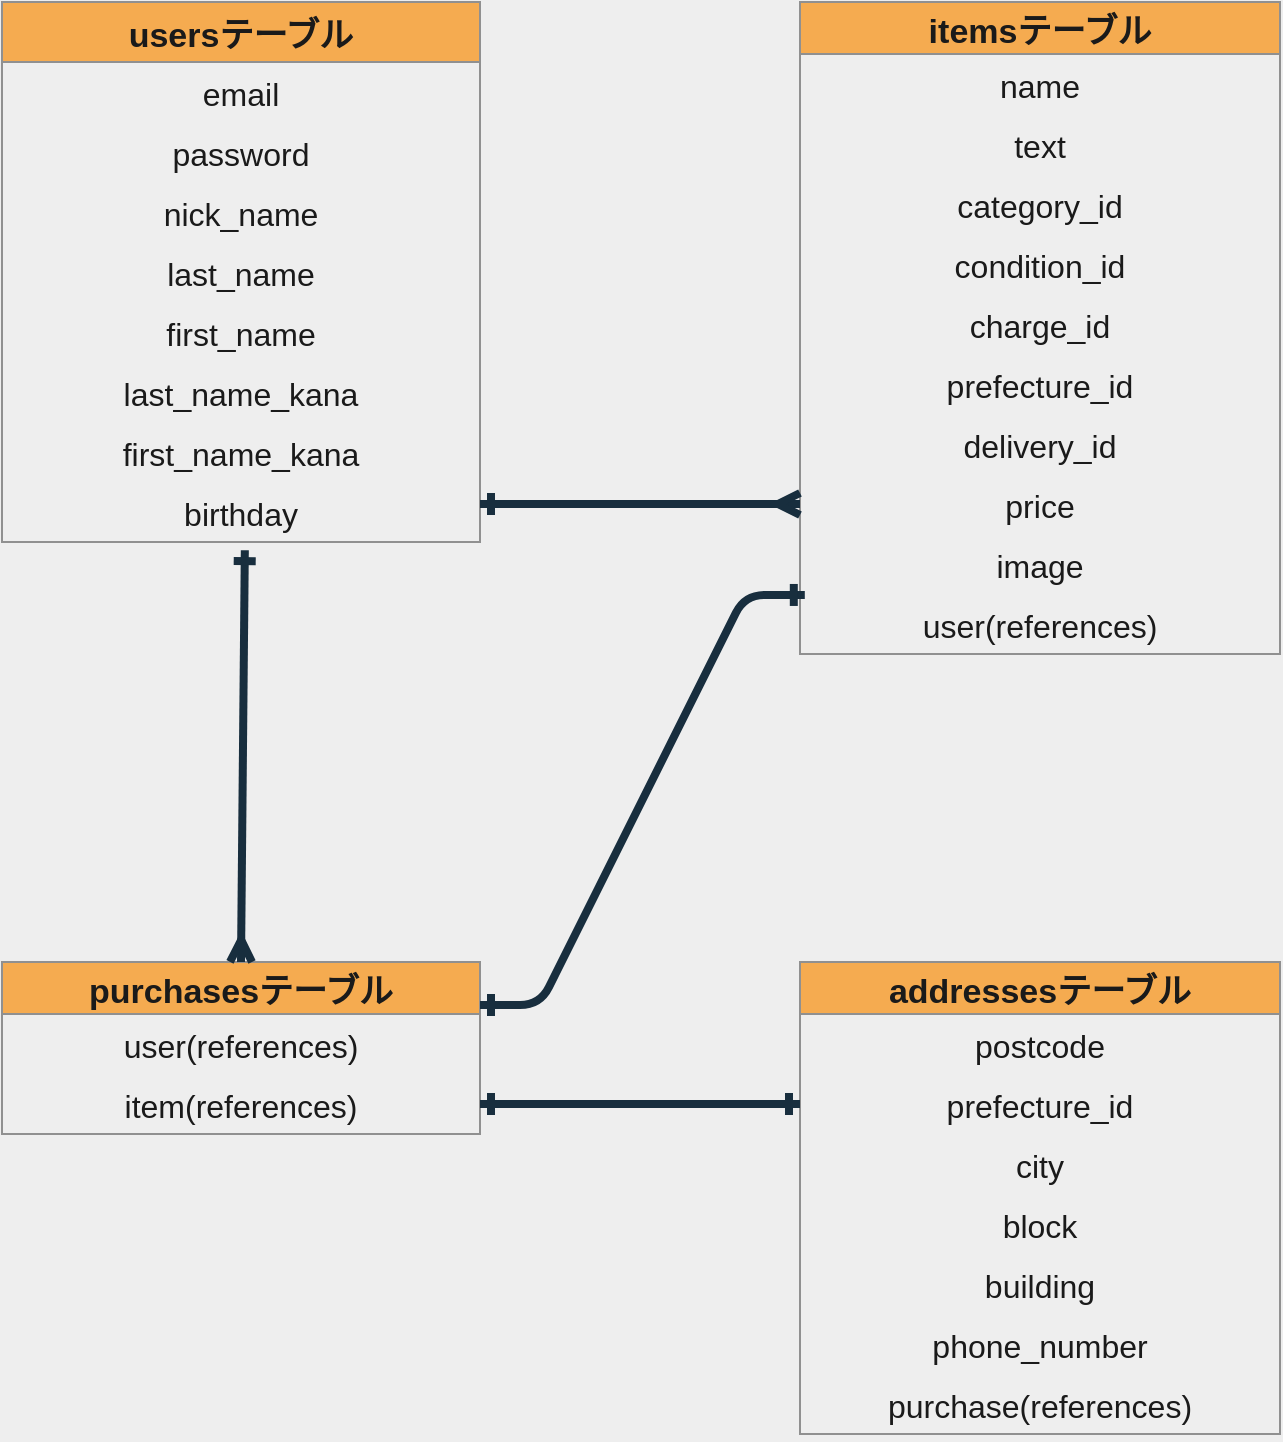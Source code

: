 <mxfile>
    <diagram id="V_D0I7QyNQNgd2t5oLSS" name="ページ1">
        <mxGraphModel dx="1078" dy="558" grid="0" gridSize="10" guides="1" tooltips="1" connect="1" arrows="1" fold="1" page="1" pageScale="1" pageWidth="827" pageHeight="1169" background="#EEEEEE" math="0" shadow="0">
            <root>
                <mxCell id="0"/>
                <mxCell id="1" parent="0"/>
                <mxCell id="15" value="usersテーブル" style="swimlane;fontStyle=1;childLayout=stackLayout;horizontal=1;startSize=30;horizontalStack=0;resizeParent=1;resizeParentMax=0;resizeLast=0;collapsible=1;marginBottom=0;align=center;fontSize=17;fillColor=#F5AB50;strokeColor=#909090;fontColor=#1A1A1A;" vertex="1" parent="1">
                    <mxGeometry x="81" y="40" width="239" height="270" as="geometry">
                        <mxRectangle x="40" y="30" width="120" height="30" as="alternateBounds"/>
                    </mxGeometry>
                </mxCell>
                <mxCell id="16" value="email" style="text;strokeColor=none;fillColor=none;spacingLeft=4;spacingRight=4;overflow=hidden;rotatable=0;points=[[0,0.5],[1,0.5]];portConstraint=eastwest;fontSize=16;align=center;fontColor=#1A1A1A;" vertex="1" parent="15">
                    <mxGeometry y="30" width="239" height="30" as="geometry"/>
                </mxCell>
                <mxCell id="17" value="password" style="text;strokeColor=none;fillColor=none;spacingLeft=4;spacingRight=4;overflow=hidden;rotatable=0;points=[[0,0.5],[1,0.5]];portConstraint=eastwest;fontSize=16;align=center;fontColor=#1A1A1A;" vertex="1" parent="15">
                    <mxGeometry y="60" width="239" height="30" as="geometry"/>
                </mxCell>
                <mxCell id="18" value="nick_name&#10;" style="text;strokeColor=none;fillColor=none;spacingLeft=4;spacingRight=4;overflow=hidden;rotatable=0;points=[[0,0.5],[1,0.5]];portConstraint=eastwest;fontSize=16;align=center;fontColor=#1A1A1A;" vertex="1" parent="15">
                    <mxGeometry y="90" width="239" height="30" as="geometry"/>
                </mxCell>
                <mxCell id="28" value="last_name&#10;" style="text;strokeColor=none;fillColor=none;spacingLeft=4;spacingRight=4;overflow=hidden;rotatable=0;points=[[0,0.5],[1,0.5]];portConstraint=eastwest;fontSize=16;align=center;fontColor=#1A1A1A;" vertex="1" parent="15">
                    <mxGeometry y="120" width="239" height="30" as="geometry"/>
                </mxCell>
                <mxCell id="29" value="first_name&#10;" style="text;strokeColor=none;fillColor=none;spacingLeft=4;spacingRight=4;overflow=hidden;rotatable=0;points=[[0,0.5],[1,0.5]];portConstraint=eastwest;fontSize=16;align=center;fontColor=#1A1A1A;" vertex="1" parent="15">
                    <mxGeometry y="150" width="239" height="30" as="geometry"/>
                </mxCell>
                <mxCell id="30" value="last_name_kana&#10;" style="text;strokeColor=none;fillColor=none;spacingLeft=4;spacingRight=4;overflow=hidden;rotatable=0;points=[[0,0.5],[1,0.5]];portConstraint=eastwest;fontSize=16;align=center;fontColor=#1A1A1A;" vertex="1" parent="15">
                    <mxGeometry y="180" width="239" height="30" as="geometry"/>
                </mxCell>
                <mxCell id="31" value="first_name_kana&#10;" style="text;strokeColor=none;fillColor=none;spacingLeft=4;spacingRight=4;overflow=hidden;rotatable=0;points=[[0,0.5],[1,0.5]];portConstraint=eastwest;fontSize=16;align=center;fontColor=#1A1A1A;" vertex="1" parent="15">
                    <mxGeometry y="210" width="239" height="30" as="geometry"/>
                </mxCell>
                <mxCell id="34" value="birthday" style="text;strokeColor=none;fillColor=none;spacingLeft=4;spacingRight=4;overflow=hidden;rotatable=0;points=[[0,0.5],[1,0.5]];portConstraint=eastwest;fontSize=16;align=center;fontColor=#1A1A1A;" vertex="1" parent="15">
                    <mxGeometry y="240" width="239" height="30" as="geometry"/>
                </mxCell>
                <mxCell id="38" value="itemsテーブル" style="swimlane;fontStyle=1;childLayout=stackLayout;horizontal=1;startSize=26;horizontalStack=0;resizeParent=1;resizeParentMax=0;resizeLast=0;collapsible=1;marginBottom=0;align=center;fontSize=17;fillColor=#F5AB50;strokeColor=#909090;fontColor=#1A1A1A;" vertex="1" parent="1">
                    <mxGeometry x="480" y="40" width="240" height="326" as="geometry"/>
                </mxCell>
                <mxCell id="39" value="name" style="text;strokeColor=none;fillColor=none;spacingLeft=4;spacingRight=4;overflow=hidden;rotatable=0;points=[[0,0.5],[1,0.5]];portConstraint=eastwest;fontSize=16;align=center;fontColor=#1A1A1A;" vertex="1" parent="38">
                    <mxGeometry y="26" width="240" height="30" as="geometry"/>
                </mxCell>
                <mxCell id="40" value="text" style="text;strokeColor=none;fillColor=none;spacingLeft=4;spacingRight=4;overflow=hidden;rotatable=0;points=[[0,0.5],[1,0.5]];portConstraint=eastwest;fontSize=16;align=center;fontColor=#1A1A1A;" vertex="1" parent="38">
                    <mxGeometry y="56" width="240" height="30" as="geometry"/>
                </mxCell>
                <mxCell id="43" value="category_id" style="text;strokeColor=none;fillColor=none;spacingLeft=4;spacingRight=4;overflow=hidden;rotatable=0;points=[[0,0.5],[1,0.5]];portConstraint=eastwest;fontSize=16;align=center;fontColor=#1A1A1A;" vertex="1" parent="38">
                    <mxGeometry y="86" width="240" height="30" as="geometry"/>
                </mxCell>
                <mxCell id="44" value="condition_id" style="text;strokeColor=none;fillColor=none;spacingLeft=4;spacingRight=4;overflow=hidden;rotatable=0;points=[[0,0.5],[1,0.5]];portConstraint=eastwest;fontSize=16;align=center;fontColor=#1A1A1A;" vertex="1" parent="38">
                    <mxGeometry y="116" width="240" height="30" as="geometry"/>
                </mxCell>
                <mxCell id="45" value="charge_id " style="text;strokeColor=none;fillColor=none;spacingLeft=4;spacingRight=4;overflow=hidden;rotatable=0;points=[[0,0.5],[1,0.5]];portConstraint=eastwest;fontSize=16;align=center;fontColor=#1A1A1A;" vertex="1" parent="38">
                    <mxGeometry y="146" width="240" height="30" as="geometry"/>
                </mxCell>
                <mxCell id="46" value="prefecture_id" style="text;strokeColor=none;fillColor=none;spacingLeft=4;spacingRight=4;overflow=hidden;rotatable=0;points=[[0,0.5],[1,0.5]];portConstraint=eastwest;fontSize=16;align=center;fontColor=#1A1A1A;" vertex="1" parent="38">
                    <mxGeometry y="176" width="240" height="30" as="geometry"/>
                </mxCell>
                <mxCell id="47" value="delivery_id " style="text;strokeColor=none;fillColor=none;spacingLeft=4;spacingRight=4;overflow=hidden;rotatable=0;points=[[0,0.5],[1,0.5]];portConstraint=eastwest;fontSize=16;align=center;fontColor=#1A1A1A;" vertex="1" parent="38">
                    <mxGeometry y="206" width="240" height="30" as="geometry"/>
                </mxCell>
                <mxCell id="48" value="price" style="text;strokeColor=none;fillColor=none;spacingLeft=4;spacingRight=4;overflow=hidden;rotatable=0;points=[[0,0.5],[1,0.5]];portConstraint=eastwest;fontSize=16;align=center;fontColor=#1A1A1A;" vertex="1" parent="38">
                    <mxGeometry y="236" width="240" height="30" as="geometry"/>
                </mxCell>
                <mxCell id="49" value="image" style="text;strokeColor=none;fillColor=none;spacingLeft=4;spacingRight=4;overflow=hidden;rotatable=0;points=[[0,0.5],[1,0.5]];portConstraint=eastwest;fontSize=16;align=center;fontColor=#1A1A1A;" vertex="1" parent="38">
                    <mxGeometry y="266" width="240" height="30" as="geometry"/>
                </mxCell>
                <mxCell id="50" value="user(references)" style="text;strokeColor=none;fillColor=none;spacingLeft=4;spacingRight=4;overflow=hidden;rotatable=0;points=[[0,0.5],[1,0.5]];portConstraint=eastwest;fontSize=16;align=center;fontColor=#1A1A1A;" vertex="1" parent="38">
                    <mxGeometry y="296" width="240" height="30" as="geometry"/>
                </mxCell>
                <mxCell id="52" value="purchasesテーブル" style="swimlane;fontStyle=1;childLayout=stackLayout;horizontal=1;startSize=26;horizontalStack=0;resizeParent=1;resizeParentMax=0;resizeLast=0;collapsible=1;marginBottom=0;align=center;fontSize=17;fillColor=#F5AB50;strokeColor=#909090;fontColor=#1A1A1A;" vertex="1" parent="1">
                    <mxGeometry x="81" y="520" width="239" height="86" as="geometry"/>
                </mxCell>
                <mxCell id="54" value="user(references)" style="text;strokeColor=none;fillColor=none;spacingLeft=4;spacingRight=4;overflow=hidden;rotatable=0;points=[[0,0.5],[1,0.5]];portConstraint=eastwest;fontSize=16;align=center;fontColor=#1A1A1A;" vertex="1" parent="52">
                    <mxGeometry y="26" width="239" height="30" as="geometry"/>
                </mxCell>
                <mxCell id="55" value="item(references)" style="text;strokeColor=none;fillColor=none;spacingLeft=4;spacingRight=4;overflow=hidden;rotatable=0;points=[[0,0.5],[1,0.5]];portConstraint=eastwest;fontSize=16;align=center;fontColor=#1A1A1A;" vertex="1" parent="52">
                    <mxGeometry y="56" width="239" height="30" as="geometry"/>
                </mxCell>
                <mxCell id="56" value="addressesテーブル" style="swimlane;fontStyle=1;childLayout=stackLayout;horizontal=1;startSize=26;horizontalStack=0;resizeParent=1;resizeParentMax=0;resizeLast=0;collapsible=1;marginBottom=0;align=center;fontSize=17;fillColor=#F5AB50;strokeColor=#909090;fontColor=#1A1A1A;" vertex="1" parent="1">
                    <mxGeometry x="480" y="520" width="240" height="236" as="geometry"/>
                </mxCell>
                <mxCell id="57" value="postcode" style="text;strokeColor=none;fillColor=none;spacingLeft=4;spacingRight=4;overflow=hidden;rotatable=0;points=[[0,0.5],[1,0.5]];portConstraint=eastwest;fontSize=16;align=center;fontColor=#1A1A1A;" vertex="1" parent="56">
                    <mxGeometry y="26" width="240" height="30" as="geometry"/>
                </mxCell>
                <mxCell id="58" value="prefecture_id " style="text;strokeColor=none;fillColor=none;spacingLeft=4;spacingRight=4;overflow=hidden;rotatable=0;points=[[0,0.5],[1,0.5]];portConstraint=eastwest;fontSize=16;align=center;fontColor=#1A1A1A;" vertex="1" parent="56">
                    <mxGeometry y="56" width="240" height="30" as="geometry"/>
                </mxCell>
                <mxCell id="59" value="city" style="text;strokeColor=none;fillColor=none;spacingLeft=4;spacingRight=4;overflow=hidden;rotatable=0;points=[[0,0.5],[1,0.5]];portConstraint=eastwest;fontSize=16;align=center;fontColor=#1A1A1A;" vertex="1" parent="56">
                    <mxGeometry y="86" width="240" height="30" as="geometry"/>
                </mxCell>
                <mxCell id="60" value="block" style="text;strokeColor=none;fillColor=none;spacingLeft=4;spacingRight=4;overflow=hidden;rotatable=0;points=[[0,0.5],[1,0.5]];portConstraint=eastwest;fontSize=16;align=center;fontColor=#1A1A1A;" vertex="1" parent="56">
                    <mxGeometry y="116" width="240" height="30" as="geometry"/>
                </mxCell>
                <mxCell id="62" value="building " style="text;strokeColor=none;fillColor=none;spacingLeft=4;spacingRight=4;overflow=hidden;rotatable=0;points=[[0,0.5],[1,0.5]];portConstraint=eastwest;fontSize=16;align=center;fontColor=#1A1A1A;" vertex="1" parent="56">
                    <mxGeometry y="146" width="240" height="30" as="geometry"/>
                </mxCell>
                <mxCell id="63" value="phone_number" style="text;strokeColor=none;fillColor=none;spacingLeft=4;spacingRight=4;overflow=hidden;rotatable=0;points=[[0,0.5],[1,0.5]];portConstraint=eastwest;fontSize=16;align=center;fontColor=#1A1A1A;" vertex="1" parent="56">
                    <mxGeometry y="176" width="240" height="30" as="geometry"/>
                </mxCell>
                <mxCell id="88" value="purchase(references)" style="text;strokeColor=none;fillColor=none;spacingLeft=4;spacingRight=4;overflow=hidden;rotatable=0;points=[[0,0.5],[1,0.5]];portConstraint=eastwest;fontSize=16;align=center;fontColor=#1A1A1A;" vertex="1" parent="56">
                    <mxGeometry y="206" width="240" height="30" as="geometry"/>
                </mxCell>
                <mxCell id="74" value="" style="edgeStyle=entityRelationEdgeStyle;fontSize=12;html=1;endArrow=ERmany;strokeWidth=4;entryX=0;entryY=0.5;entryDx=0;entryDy=0;targetPerimeterSpacing=0;startArrow=ERone;startFill=0;labelBackgroundColor=#EEEEEE;strokeColor=#182E3E;fontColor=#1A1A1A;" edge="1" parent="1" target="48">
                    <mxGeometry width="100" height="100" relative="1" as="geometry">
                        <mxPoint x="320" y="291" as="sourcePoint"/>
                        <mxPoint x="471" y="292" as="targetPoint"/>
                    </mxGeometry>
                </mxCell>
                <mxCell id="84" value="" style="endArrow=ERmany;html=1;strokeWidth=4;fontSize=17;exitX=0.508;exitY=1.137;exitDx=0;exitDy=0;exitPerimeter=0;entryX=0.5;entryY=0;entryDx=0;entryDy=0;startArrow=ERone;startFill=0;endFill=0;labelBackgroundColor=#EEEEEE;strokeColor=#182E3E;fontColor=#1A1A1A;" edge="1" parent="1" source="34" target="52">
                    <mxGeometry relative="1" as="geometry">
                        <mxPoint x="270" y="430" as="sourcePoint"/>
                        <mxPoint x="430" y="430" as="targetPoint"/>
                    </mxGeometry>
                </mxCell>
                <mxCell id="85" value="" style="edgeStyle=entityRelationEdgeStyle;fontSize=12;html=1;endArrow=ERone;endFill=1;strokeWidth=4;entryX=0.01;entryY=0.016;entryDx=0;entryDy=0;entryPerimeter=0;exitX=1;exitY=0.25;exitDx=0;exitDy=0;startArrow=ERone;startFill=0;labelBackgroundColor=#EEEEEE;strokeColor=#182E3E;fontColor=#1A1A1A;" edge="1" parent="1" source="52" target="50">
                    <mxGeometry width="100" height="100" relative="1" as="geometry">
                        <mxPoint x="300" y="480" as="sourcePoint"/>
                        <mxPoint x="400" y="380" as="targetPoint"/>
                    </mxGeometry>
                </mxCell>
                <mxCell id="86" value="" style="endArrow=ERone;html=1;strokeWidth=4;fontSize=17;entryX=0;entryY=0.5;entryDx=0;entryDy=0;exitX=1;exitY=0.5;exitDx=0;exitDy=0;startArrow=ERone;startFill=0;endFill=0;labelBackgroundColor=#EEEEEE;strokeColor=#182E3E;fontColor=#1A1A1A;" edge="1" parent="1" source="55" target="58">
                    <mxGeometry relative="1" as="geometry">
                        <mxPoint x="270" y="430" as="sourcePoint"/>
                        <mxPoint x="430" y="430" as="targetPoint"/>
                    </mxGeometry>
                </mxCell>
            </root>
        </mxGraphModel>
    </diagram>
</mxfile>